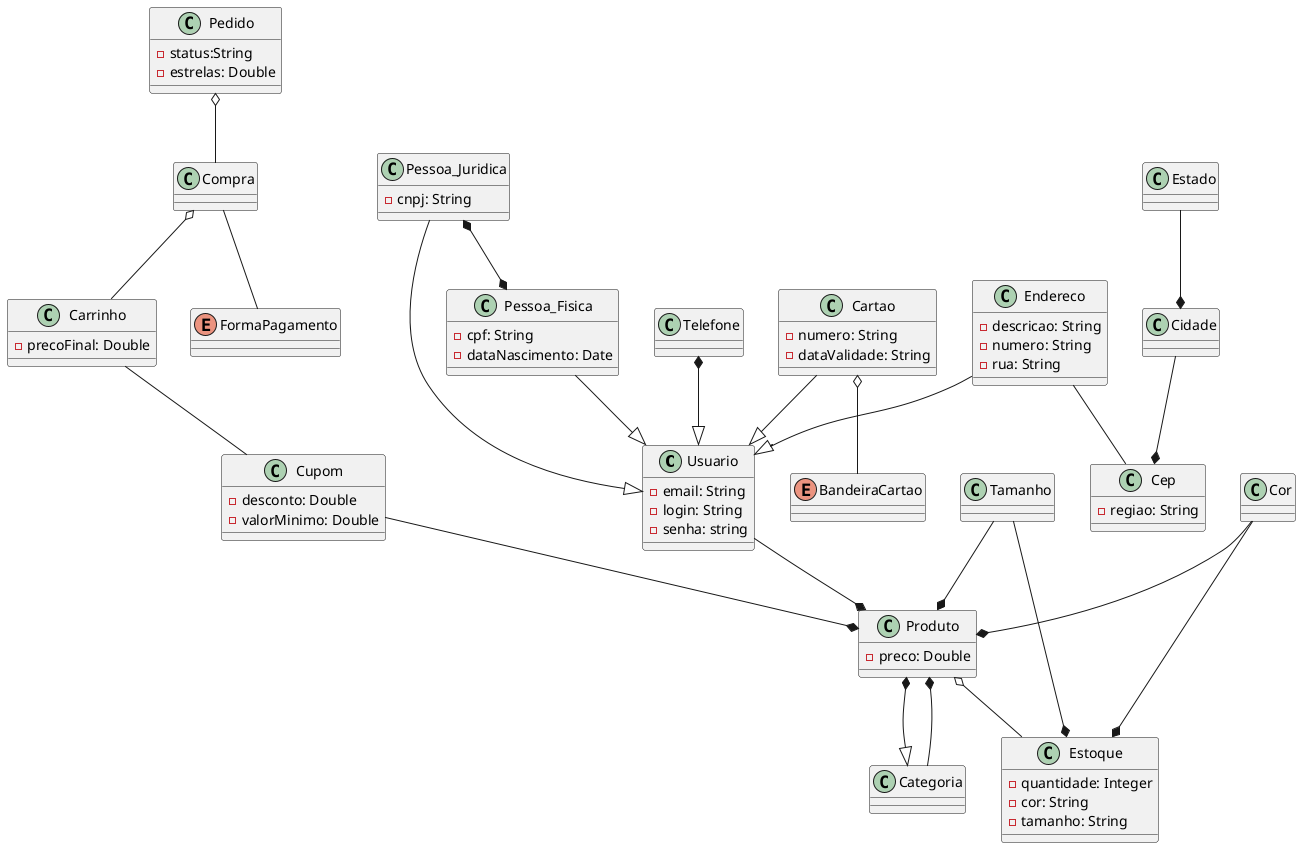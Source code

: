 @startuml

class Usuario {
    -email: String
    -login: String
    -senha: string
}

class Cartao{
    -numero: String
    -dataValidade: String
}

enum BandeiraCartao{

}

class Endereco{
    -descricao: String
    -numero: String
    -rua: String
}

class Cep{
    -regiao: String

}

class Cidade{

}

class Estado{

}

class Pessoa_Fisica {
    -cpf: String
    -dataNascimento: Date
}

class Pessoa_Juridica {
    -cnpj: String
}

class Telefone{

}

class Produto {
    -preco: Double
}

class Carrinho{
    -precoFinal: Double
}

class Compra{
    
}

enum FormaPagamento{

}

class Pedido{
    -status:String
    -estrelas: Double
}

class Categoria{
    
}

class Cupom{
    -desconto: Double
    -valorMinimo: Double
}

class Cor{

}

class Tamanho{

}

class Estoque {
    -quantidade: Integer
    -cor: String
    -tamanho: String
}



Estado --* Cidade
Cidade --* Cep
Endereco -- Cep
Endereco --|> Usuario


Carrinho -- Cupom
Cupom --* Produto
Compra o-- Carrinho
Compra -- FormaPagamento
Pedido o-- Compra

Cartao o-- BandeiraCartao
Cartao --|> Usuario

Telefone *--|> Usuario

Cor --* Produto
Tamanho --* Produto
Categoria --*Produto
Cor --* Estoque
Tamanho --* Estoque
Produto *--|> Categoria

Usuario --* Produto
Pessoa_Fisica --|> Usuario
Pessoa_Juridica --|> Usuario
Pessoa_Juridica *--* Pessoa_Fisica
Produto o-- Estoque



@enduml    